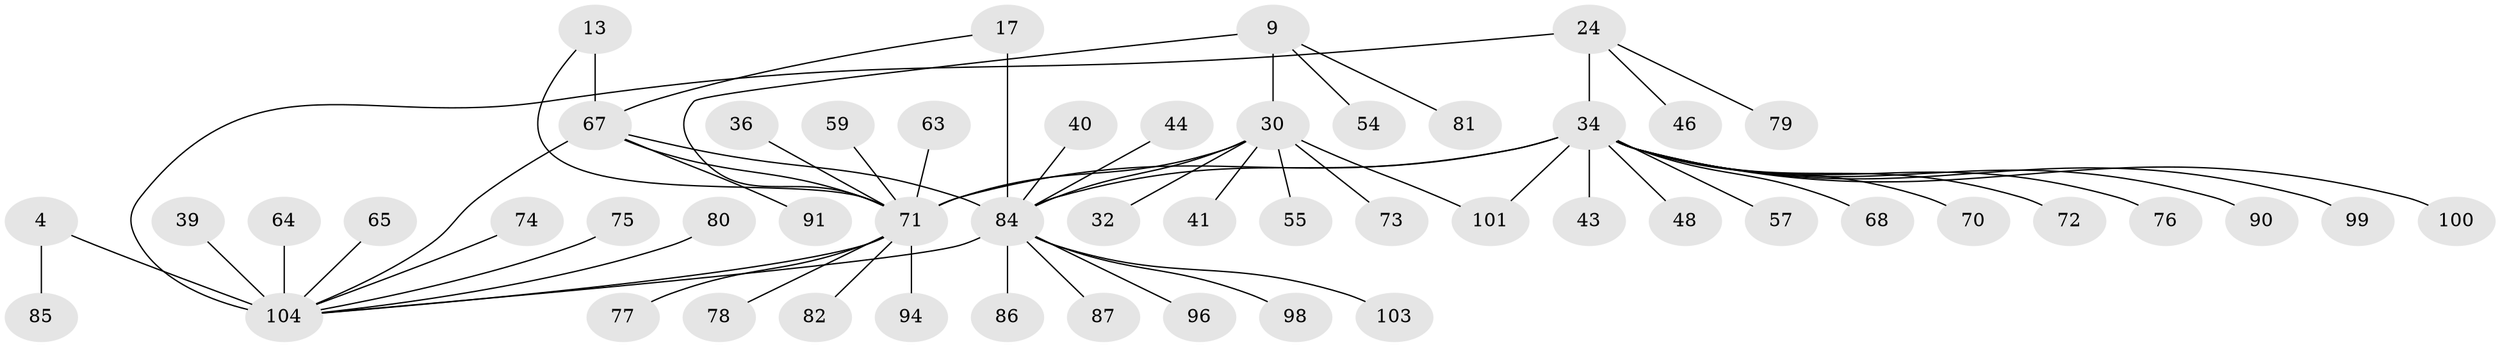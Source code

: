 // original degree distribution, {8: 0.057692307692307696, 6: 0.028846153846153848, 5: 0.019230769230769232, 4: 0.07692307692307693, 9: 0.057692307692307696, 14: 0.009615384615384616, 13: 0.009615384615384616, 3: 0.07692307692307693, 2: 0.15384615384615385, 1: 0.5096153846153846}
// Generated by graph-tools (version 1.1) at 2025/55/03/09/25 04:55:52]
// undirected, 52 vertices, 60 edges
graph export_dot {
graph [start="1"]
  node [color=gray90,style=filled];
  4 [super="+3"];
  9 [super="+8"];
  13 [super="+11"];
  17 [super="+16"];
  24 [super="+21"];
  30 [super="+10"];
  32;
  34 [super="+25+23"];
  36;
  39;
  40;
  41;
  43;
  44;
  46;
  48;
  54;
  55;
  57;
  59;
  63;
  64;
  65 [super="+28"];
  67 [super="+51+15+47+58"];
  68;
  70;
  71 [super="+69+38+53+62+12"];
  72;
  73;
  74;
  75;
  76;
  77;
  78 [super="+60"];
  79 [super="+45"];
  80;
  81;
  82;
  84 [super="+31+61+20+33"];
  85;
  86;
  87;
  90;
  91 [super="+27"];
  94 [super="+26+35"];
  96;
  98 [super="+88"];
  99;
  100 [super="+97"];
  101 [super="+49"];
  103;
  104 [super="+102+5"];
  4 -- 85;
  4 -- 104 [weight=6];
  9 -- 54;
  9 -- 81;
  9 -- 71 [weight=2];
  9 -- 30 [weight=4];
  13 -- 71 [weight=2];
  13 -- 67 [weight=4];
  17 -- 84 [weight=6];
  17 -- 67;
  24 -- 46;
  24 -- 34 [weight=6];
  24 -- 79;
  24 -- 104 [weight=2];
  30 -- 71 [weight=3];
  30 -- 32;
  30 -- 101 [weight=2];
  30 -- 41;
  30 -- 73;
  30 -- 55;
  30 -- 84;
  34 -- 48;
  34 -- 72;
  34 -- 84 [weight=2];
  34 -- 100;
  34 -- 99;
  34 -- 68;
  34 -- 101;
  34 -- 70;
  34 -- 71 [weight=4];
  34 -- 43;
  34 -- 76;
  34 -- 57;
  34 -- 90;
  36 -- 71;
  39 -- 104;
  40 -- 84;
  44 -- 84;
  59 -- 71;
  63 -- 71;
  64 -- 104;
  65 -- 104;
  67 -- 71 [weight=2];
  67 -- 104;
  67 -- 84;
  67 -- 91;
  71 -- 77;
  71 -- 82;
  71 -- 94;
  71 -- 78;
  71 -- 104 [weight=2];
  74 -- 104;
  75 -- 104;
  80 -- 104;
  84 -- 96;
  84 -- 98;
  84 -- 103;
  84 -- 104 [weight=2];
  84 -- 86;
  84 -- 87;
}
